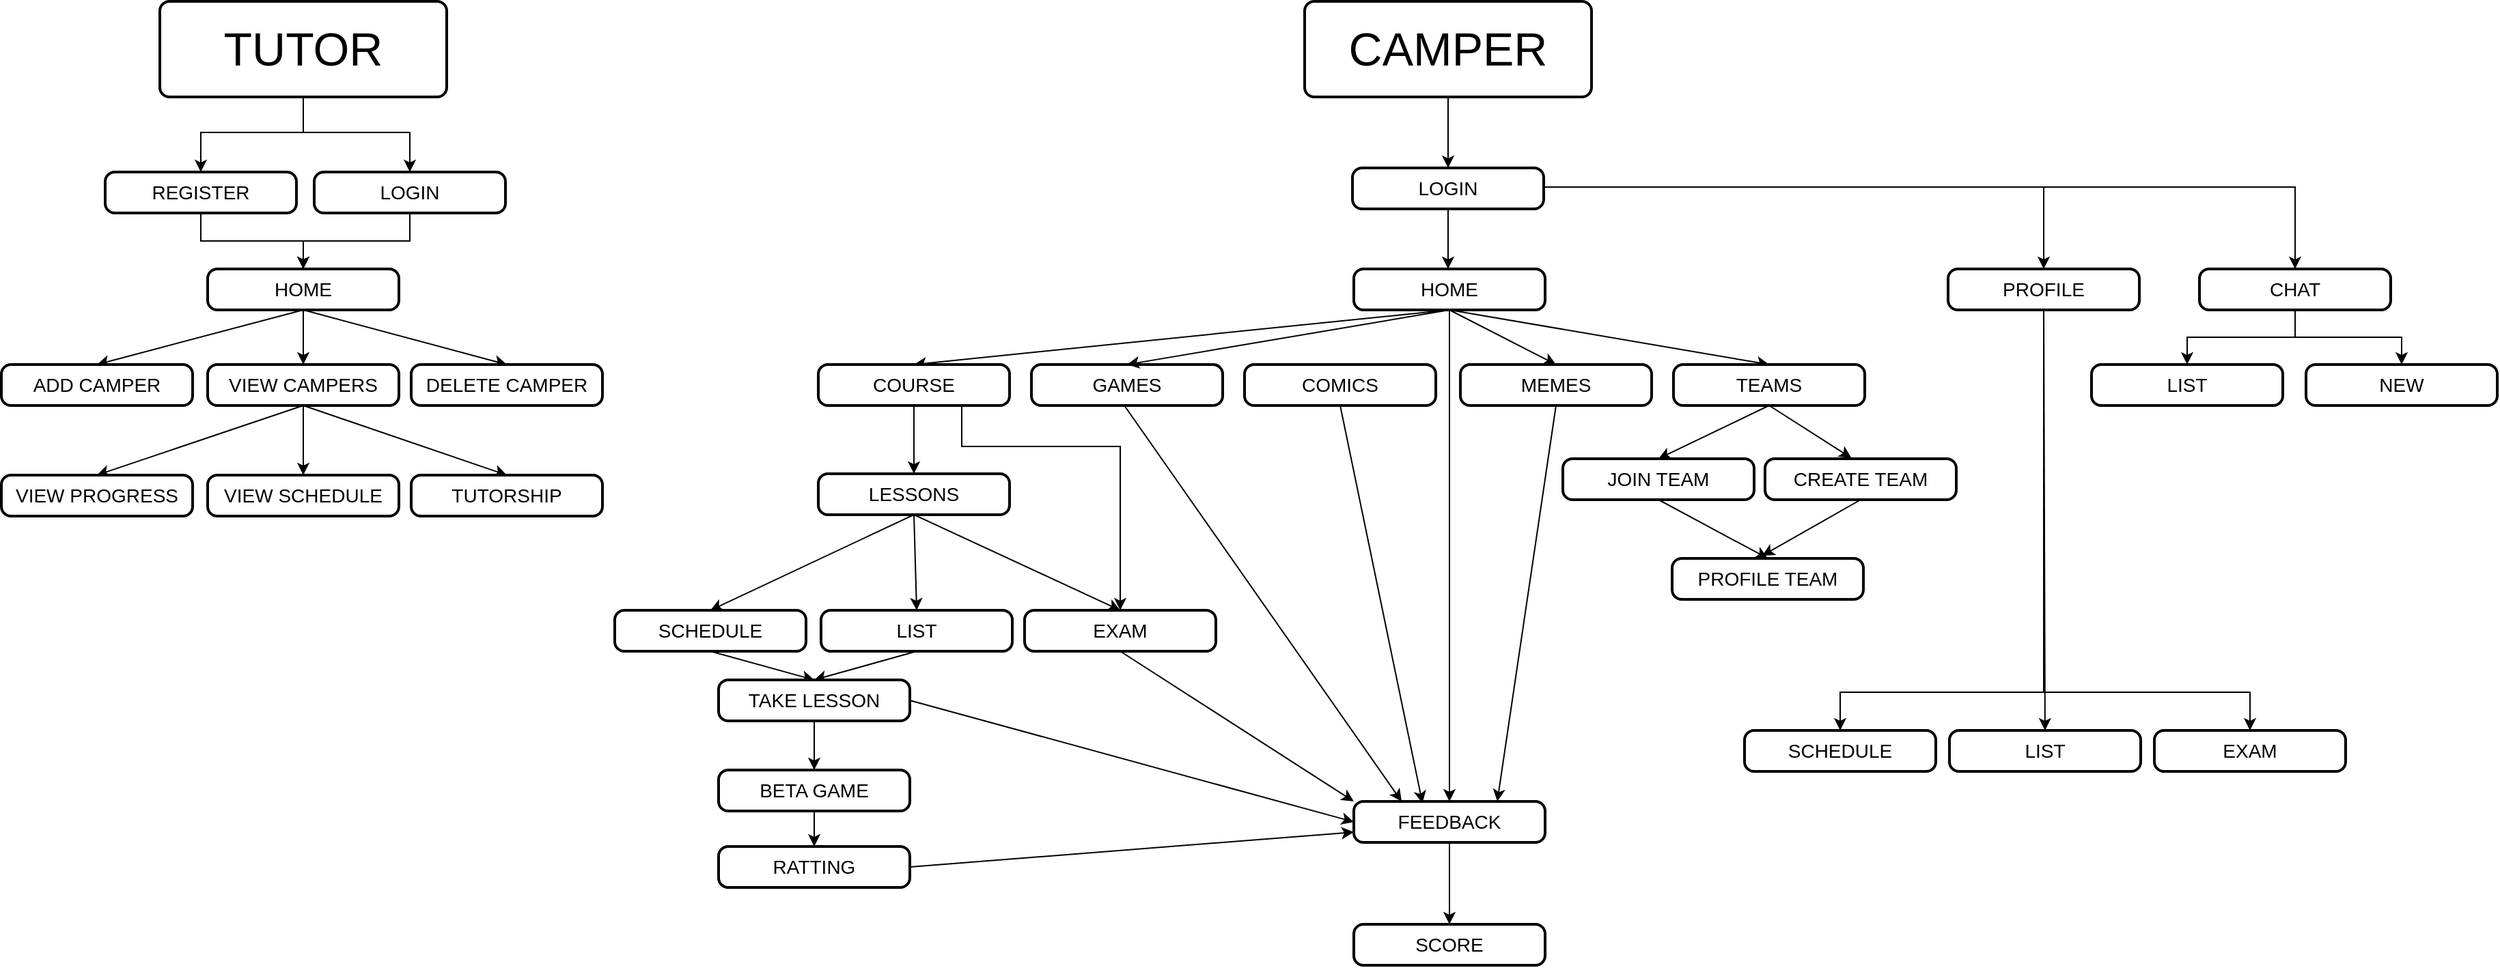 <mxfile version="13.8.0" type="github"><diagram name="Page-1" id="edf60f1a-56cd-e834-aa8a-f176f3a09ee4"><mxGraphModel dx="826" dy="462" grid="1" gridSize="10" guides="1" tooltips="1" connect="1" arrows="1" fold="1" page="1" pageScale="1" pageWidth="1100" pageHeight="850" background="#ffffff" math="0" shadow="0"><root><mxCell id="0"/><mxCell id="1" parent="0"/><mxCell id="gXM7lQSjL1Jpcok_i52--102" style="edgeStyle=none;rounded=0;orthogonalLoop=1;jettySize=auto;html=1;exitX=0.5;exitY=1;exitDx=0;exitDy=0;entryX=0.5;entryY=0;entryDx=0;entryDy=0;" parent="1" source="gXM7lQSjL1Jpcok_i52--44" target="gXM7lQSjL1Jpcok_i52--101" edge="1"><mxGeometry relative="1" as="geometry"/></mxCell><mxCell id="gXM7lQSjL1Jpcok_i52--44" value="&lt;span style=&quot;font-size: 14px&quot;&gt;FEEDBACK&lt;/span&gt;" style="rounded=1;whiteSpace=wrap;html=1;absoluteArcSize=1;arcSize=14;strokeWidth=2;" parent="1" vertex="1"><mxGeometry x="1031" y="690" width="140" height="30" as="geometry"/></mxCell><mxCell id="gXM7lQSjL1Jpcok_i52--64" style="edgeStyle=none;rounded=0;orthogonalLoop=1;jettySize=auto;html=1;exitX=0.5;exitY=1;exitDx=0;exitDy=0;entryX=0.5;entryY=0;entryDx=0;entryDy=0;" parent="1" source="gXM7lQSjL1Jpcok_i52--87" target="gXM7lQSjL1Jpcok_i52--65" edge="1"><mxGeometry relative="1" as="geometry"><mxPoint x="799" y="450" as="targetPoint"/></mxGeometry></mxCell><mxCell id="gXM7lQSjL1Jpcok_i52--74" style="edgeStyle=none;rounded=0;orthogonalLoop=1;jettySize=auto;html=1;exitX=0.5;exitY=1;exitDx=0;exitDy=0;entryX=0.25;entryY=0;entryDx=0;entryDy=0;" parent="1" target="gXM7lQSjL1Jpcok_i52--44" edge="1"><mxGeometry relative="1" as="geometry"><mxPoint x="990" y="680" as="targetPoint"/><mxPoint x="863.0" y="400" as="sourcePoint"/></mxGeometry></mxCell><mxCell id="gXM7lQSjL1Jpcok_i52--50" value="&lt;span style=&quot;font-size: 14px&quot;&gt;GAMES&lt;/span&gt;" style="rounded=1;whiteSpace=wrap;html=1;absoluteArcSize=1;arcSize=14;strokeWidth=2;" parent="1" vertex="1"><mxGeometry x="795" y="370" width="140" height="30" as="geometry"/></mxCell><mxCell id="gXM7lQSjL1Jpcok_i52--11" style="edgeStyle=elbowEdgeStyle;rounded=0;orthogonalLoop=1;jettySize=auto;html=1;exitX=0.5;exitY=1;exitDx=0;exitDy=0;entryX=0.5;entryY=0;entryDx=0;entryDy=0;elbow=vertical;" parent="1" source="gXM7lQSjL1Jpcok_i52--10" target="gXM7lQSjL1Jpcok_i52--12" edge="1"><mxGeometry relative="1" as="geometry"><mxPoint x="262" y="230" as="targetPoint"/><Array as="points"><mxPoint x="327" y="200"/></Array></mxGeometry></mxCell><mxCell id="gXM7lQSjL1Jpcok_i52--29" style="edgeStyle=elbowEdgeStyle;rounded=0;orthogonalLoop=1;jettySize=auto;elbow=vertical;html=1;exitX=0.5;exitY=1;exitDx=0;exitDy=0;" parent="1" source="gXM7lQSjL1Jpcok_i52--10" target="gXM7lQSjL1Jpcok_i52--28" edge="1"><mxGeometry relative="1" as="geometry"><Array as="points"><mxPoint x="340" y="200"/><mxPoint x="300" y="200"/><mxPoint x="290" y="200"/></Array></mxGeometry></mxCell><mxCell id="gXM7lQSjL1Jpcok_i52--10" value="&lt;font style=&quot;font-size: 34px&quot;&gt;TUTOR&lt;/font&gt;" style="rounded=1;whiteSpace=wrap;html=1;absoluteArcSize=1;arcSize=14;strokeWidth=2;" parent="1" vertex="1"><mxGeometry x="157" y="104" width="210" height="70" as="geometry"/></mxCell><mxCell id="gXM7lQSjL1Jpcok_i52--30" style="edgeStyle=elbowEdgeStyle;rounded=0;orthogonalLoop=1;jettySize=auto;elbow=vertical;html=1;exitX=0.5;exitY=1;exitDx=0;exitDy=0;entryX=0.5;entryY=0;entryDx=0;entryDy=0;" parent="1" source="gXM7lQSjL1Jpcok_i52--12" target="gXM7lQSjL1Jpcok_i52--14" edge="1"><mxGeometry relative="1" as="geometry"/></mxCell><mxCell id="gXM7lQSjL1Jpcok_i52--12" value="&lt;font style=&quot;font-size: 14px&quot;&gt;REGISTER&lt;/font&gt;" style="rounded=1;whiteSpace=wrap;html=1;absoluteArcSize=1;arcSize=14;strokeWidth=2;" parent="1" vertex="1"><mxGeometry x="117" y="229" width="140" height="30" as="geometry"/></mxCell><mxCell id="gXM7lQSjL1Jpcok_i52--20" style="edgeStyle=none;rounded=0;orthogonalLoop=1;jettySize=auto;html=1;entryX=0.5;entryY=0;entryDx=0;entryDy=0;" parent="1" source="gXM7lQSjL1Jpcok_i52--14" target="gXM7lQSjL1Jpcok_i52--15" edge="1"><mxGeometry relative="1" as="geometry"/></mxCell><mxCell id="gXM7lQSjL1Jpcok_i52--21" style="edgeStyle=none;rounded=0;orthogonalLoop=1;jettySize=auto;html=1;exitX=0.5;exitY=1;exitDx=0;exitDy=0;entryX=0.5;entryY=0;entryDx=0;entryDy=0;" parent="1" source="gXM7lQSjL1Jpcok_i52--14" target="gXM7lQSjL1Jpcok_i52--16" edge="1"><mxGeometry relative="1" as="geometry"/></mxCell><mxCell id="gXM7lQSjL1Jpcok_i52--22" style="edgeStyle=none;rounded=0;orthogonalLoop=1;jettySize=auto;html=1;exitX=0.5;exitY=1;exitDx=0;exitDy=0;entryX=0.5;entryY=0;entryDx=0;entryDy=0;" parent="1" source="gXM7lQSjL1Jpcok_i52--14" target="gXM7lQSjL1Jpcok_i52--17" edge="1"><mxGeometry relative="1" as="geometry"/></mxCell><mxCell id="gXM7lQSjL1Jpcok_i52--14" value="&lt;span style=&quot;font-size: 14px&quot;&gt;HOME&lt;/span&gt;" style="rounded=1;whiteSpace=wrap;html=1;absoluteArcSize=1;arcSize=14;strokeWidth=2;verticalAlign=middle;" parent="1" vertex="1"><mxGeometry x="192" y="300" width="140" height="30" as="geometry"/></mxCell><mxCell id="gXM7lQSjL1Jpcok_i52--23" style="edgeStyle=none;rounded=0;orthogonalLoop=1;jettySize=auto;html=1;entryX=0.5;entryY=0;entryDx=0;entryDy=0;exitX=0.5;exitY=1;exitDx=0;exitDy=0;" parent="1" source="gXM7lQSjL1Jpcok_i52--15" target="gXM7lQSjL1Jpcok_i52--24" edge="1"><mxGeometry relative="1" as="geometry"><mxPoint x="262" y="450" as="targetPoint"/></mxGeometry></mxCell><mxCell id="gXM7lQSjL1Jpcok_i52--26" style="edgeStyle=none;rounded=0;orthogonalLoop=1;jettySize=auto;html=1;exitX=0.5;exitY=1;exitDx=0;exitDy=0;entryX=0.5;entryY=0;entryDx=0;entryDy=0;" parent="1" source="gXM7lQSjL1Jpcok_i52--15" target="gXM7lQSjL1Jpcok_i52--25" edge="1"><mxGeometry relative="1" as="geometry"/></mxCell><mxCell id="gXM7lQSjL1Jpcok_i52--63" style="edgeStyle=none;rounded=0;orthogonalLoop=1;jettySize=auto;html=1;exitX=0.5;exitY=1;exitDx=0;exitDy=0;entryX=0.5;entryY=0;entryDx=0;entryDy=0;" parent="1" source="gXM7lQSjL1Jpcok_i52--15" target="gXM7lQSjL1Jpcok_i52--56" edge="1"><mxGeometry relative="1" as="geometry"/></mxCell><mxCell id="gXM7lQSjL1Jpcok_i52--15" value="&lt;span style=&quot;font-size: 14px&quot;&gt;VIEW CAMPERS&lt;/span&gt;" style="rounded=1;whiteSpace=wrap;html=1;absoluteArcSize=1;arcSize=14;strokeWidth=2;verticalAlign=middle;" parent="1" vertex="1"><mxGeometry x="192" y="370" width="140" height="30" as="geometry"/></mxCell><mxCell id="gXM7lQSjL1Jpcok_i52--16" value="&lt;span style=&quot;font-size: 14px&quot;&gt;ADD CAMPER&lt;/span&gt;" style="rounded=1;whiteSpace=wrap;html=1;absoluteArcSize=1;arcSize=14;strokeWidth=2;" parent="1" vertex="1"><mxGeometry x="41" y="370" width="140" height="30" as="geometry"/></mxCell><mxCell id="gXM7lQSjL1Jpcok_i52--17" value="&lt;span style=&quot;font-size: 14px&quot;&gt;DELETE CAMPER&lt;/span&gt;" style="rounded=1;whiteSpace=wrap;html=1;absoluteArcSize=1;arcSize=14;strokeWidth=2;" parent="1" vertex="1"><mxGeometry x="341" y="370" width="140" height="30" as="geometry"/></mxCell><mxCell id="gXM7lQSjL1Jpcok_i52--24" value="&lt;span style=&quot;font-size: 14px&quot;&gt;VIEW PROGRESS&lt;/span&gt;" style="rounded=1;whiteSpace=wrap;html=1;absoluteArcSize=1;arcSize=14;strokeWidth=2;verticalAlign=middle;" parent="1" vertex="1"><mxGeometry x="41" y="451" width="140" height="30" as="geometry"/></mxCell><mxCell id="gXM7lQSjL1Jpcok_i52--25" value="&lt;span style=&quot;font-size: 14px&quot;&gt;TUTORSHIP&lt;/span&gt;" style="rounded=1;whiteSpace=wrap;html=1;absoluteArcSize=1;arcSize=14;strokeWidth=2;verticalAlign=middle;" parent="1" vertex="1"><mxGeometry x="341" y="451" width="140" height="30" as="geometry"/></mxCell><mxCell id="gXM7lQSjL1Jpcok_i52--31" style="edgeStyle=elbowEdgeStyle;rounded=0;orthogonalLoop=1;jettySize=auto;elbow=vertical;html=1;exitX=0.5;exitY=1;exitDx=0;exitDy=0;entryX=0.5;entryY=0;entryDx=0;entryDy=0;" parent="1" source="gXM7lQSjL1Jpcok_i52--28" target="gXM7lQSjL1Jpcok_i52--14" edge="1"><mxGeometry relative="1" as="geometry"><mxPoint x="260" y="300" as="targetPoint"/></mxGeometry></mxCell><mxCell id="gXM7lQSjL1Jpcok_i52--28" value="&lt;font style=&quot;font-size: 14px&quot;&gt;LOGIN&lt;/font&gt;" style="rounded=1;whiteSpace=wrap;html=1;absoluteArcSize=1;arcSize=14;strokeWidth=2;" parent="1" vertex="1"><mxGeometry x="270" y="229" width="140" height="30" as="geometry"/></mxCell><mxCell id="gXM7lQSjL1Jpcok_i52--33" style="edgeStyle=elbowEdgeStyle;rounded=0;orthogonalLoop=1;jettySize=auto;elbow=vertical;html=1;exitX=0.5;exitY=1;exitDx=0;exitDy=0;" parent="1" source="gXM7lQSjL1Jpcok_i52--34" target="gXM7lQSjL1Jpcok_i52--49" edge="1"><mxGeometry relative="1" as="geometry"><Array as="points"><mxPoint x="1180" y="200"/><mxPoint x="1140" y="200"/><mxPoint x="1130" y="200"/></Array></mxGeometry></mxCell><mxCell id="gXM7lQSjL1Jpcok_i52--34" value="&lt;font style=&quot;font-size: 34px&quot;&gt;CAMPER&lt;/font&gt;" style="rounded=1;whiteSpace=wrap;html=1;absoluteArcSize=1;arcSize=14;strokeWidth=2;" parent="1" vertex="1"><mxGeometry x="995" y="104" width="210" height="70" as="geometry"/></mxCell><mxCell id="gXM7lQSjL1Jpcok_i52--37" style="edgeStyle=none;rounded=0;orthogonalLoop=1;jettySize=auto;html=1;entryX=0.5;entryY=0;entryDx=0;entryDy=0;exitX=0.5;exitY=1;exitDx=0;exitDy=0;" parent="1" source="gXM7lQSjL1Jpcok_i52--40" target="gXM7lQSjL1Jpcok_i52--43" edge="1"><mxGeometry relative="1" as="geometry"/></mxCell><mxCell id="gXM7lQSjL1Jpcok_i52--38" style="edgeStyle=none;rounded=0;orthogonalLoop=1;jettySize=auto;html=1;exitX=0.5;exitY=1;exitDx=0;exitDy=0;entryX=0.5;entryY=0;entryDx=0;entryDy=0;" parent="1" source="gXM7lQSjL1Jpcok_i52--40" target="gXM7lQSjL1Jpcok_i52--44" edge="1"><mxGeometry relative="1" as="geometry"/></mxCell><mxCell id="gXM7lQSjL1Jpcok_i52--39" style="edgeStyle=none;rounded=0;orthogonalLoop=1;jettySize=auto;html=1;exitX=0.5;exitY=1;exitDx=0;exitDy=0;entryX=0.5;entryY=0;entryDx=0;entryDy=0;" parent="1" source="gXM7lQSjL1Jpcok_i52--40" target="gXM7lQSjL1Jpcok_i52--45" edge="1"><mxGeometry relative="1" as="geometry"/></mxCell><mxCell id="gXM7lQSjL1Jpcok_i52--51" style="rounded=0;orthogonalLoop=1;jettySize=auto;elbow=vertical;html=1;exitX=0.5;exitY=1;exitDx=0;exitDy=0;entryX=0.5;entryY=0;entryDx=0;entryDy=0;" parent="1" source="gXM7lQSjL1Jpcok_i52--40" target="gXM7lQSjL1Jpcok_i52--50" edge="1"><mxGeometry relative="1" as="geometry"/></mxCell><mxCell id="gXM7lQSjL1Jpcok_i52--54" style="edgeStyle=none;rounded=0;orthogonalLoop=1;jettySize=auto;html=1;entryX=0.5;entryY=0;entryDx=0;entryDy=0;" parent="1" target="gXM7lQSjL1Jpcok_i52--53" edge="1"><mxGeometry relative="1" as="geometry"><mxPoint x="1536" y="240" as="sourcePoint"/></mxGeometry></mxCell><mxCell id="gXM7lQSjL1Jpcok_i52--68" style="edgeStyle=none;rounded=0;orthogonalLoop=1;jettySize=auto;html=1;exitX=0.5;exitY=1;exitDx=0;exitDy=0;entryX=0.5;entryY=0;entryDx=0;entryDy=0;" parent="1" source="gXM7lQSjL1Jpcok_i52--40" target="gXM7lQSjL1Jpcok_i52--67" edge="1"><mxGeometry relative="1" as="geometry"/></mxCell><mxCell id="gXM7lQSjL1Jpcok_i52--40" value="&lt;span style=&quot;font-size: 14px&quot;&gt;HOME&lt;/span&gt;" style="rounded=1;whiteSpace=wrap;html=1;absoluteArcSize=1;arcSize=14;strokeWidth=2;verticalAlign=middle;" parent="1" vertex="1"><mxGeometry x="1031" y="300" width="140" height="30" as="geometry"/></mxCell><mxCell id="gXM7lQSjL1Jpcok_i52--97" style="edgeStyle=none;rounded=0;orthogonalLoop=1;jettySize=auto;html=1;exitX=0.5;exitY=1;exitDx=0;exitDy=0;entryX=0.75;entryY=0;entryDx=0;entryDy=0;" parent="1" source="gXM7lQSjL1Jpcok_i52--43" target="gXM7lQSjL1Jpcok_i52--44" edge="1"><mxGeometry relative="1" as="geometry"/></mxCell><mxCell id="gXM7lQSjL1Jpcok_i52--43" value="&lt;span style=&quot;font-size: 14px&quot;&gt;MEMES&lt;/span&gt;" style="rounded=1;whiteSpace=wrap;html=1;absoluteArcSize=1;arcSize=14;strokeWidth=2;verticalAlign=middle;" parent="1" vertex="1"><mxGeometry x="1109" y="370" width="140" height="30" as="geometry"/></mxCell><mxCell id="gXM7lQSjL1Jpcok_i52--82" style="edgeStyle=none;rounded=0;orthogonalLoop=1;jettySize=auto;html=1;exitX=0.5;exitY=1;exitDx=0;exitDy=0;entryX=0.5;entryY=0;entryDx=0;entryDy=0;" parent="1" source="gXM7lQSjL1Jpcok_i52--45" target="gXM7lQSjL1Jpcok_i52--81" edge="1"><mxGeometry relative="1" as="geometry"/></mxCell><mxCell id="gXM7lQSjL1Jpcok_i52--84" style="edgeStyle=none;rounded=0;orthogonalLoop=1;jettySize=auto;html=1;exitX=0.5;exitY=1;exitDx=0;exitDy=0;entryX=0.452;entryY=-0.018;entryDx=0;entryDy=0;entryPerimeter=0;" parent="1" source="gXM7lQSjL1Jpcok_i52--45" target="gXM7lQSjL1Jpcok_i52--83" edge="1"><mxGeometry relative="1" as="geometry"/></mxCell><mxCell id="gXM7lQSjL1Jpcok_i52--45" value="&lt;span style=&quot;font-size: 14px&quot;&gt;TEAMS&lt;/span&gt;" style="rounded=1;whiteSpace=wrap;html=1;absoluteArcSize=1;arcSize=14;strokeWidth=2;" parent="1" vertex="1"><mxGeometry x="1265" y="370" width="140" height="30" as="geometry"/></mxCell><mxCell id="gXM7lQSjL1Jpcok_i52--48" style="edgeStyle=elbowEdgeStyle;rounded=0;orthogonalLoop=1;jettySize=auto;elbow=vertical;html=1;exitX=0.5;exitY=1;exitDx=0;exitDy=0;" parent="1" source="gXM7lQSjL1Jpcok_i52--49" edge="1"><mxGeometry relative="1" as="geometry"><mxPoint x="1100" y="300" as="targetPoint"/></mxGeometry></mxCell><mxCell id="gXM7lQSjL1Jpcok_i52--112" style="edgeStyle=orthogonalEdgeStyle;rounded=0;orthogonalLoop=1;jettySize=auto;html=1;exitX=1;exitY=0.5;exitDx=0;exitDy=0;entryX=0.5;entryY=0;entryDx=0;entryDy=0;" parent="1" source="gXM7lQSjL1Jpcok_i52--49" target="gXM7lQSjL1Jpcok_i52--111" edge="1"><mxGeometry relative="1" as="geometry"><Array as="points"><mxPoint x="1170" y="240"/><mxPoint x="1720" y="240"/></Array></mxGeometry></mxCell><mxCell id="gXM7lQSjL1Jpcok_i52--49" value="&lt;font style=&quot;font-size: 14px&quot;&gt;LOGIN&lt;/font&gt;" style="rounded=1;whiteSpace=wrap;html=1;absoluteArcSize=1;arcSize=14;strokeWidth=2;" parent="1" vertex="1"><mxGeometry x="1030" y="226" width="140" height="30" as="geometry"/></mxCell><mxCell id="kyfAYZM5BdH2XVyo6rza-1" style="edgeStyle=orthogonalEdgeStyle;rounded=0;orthogonalLoop=1;jettySize=auto;html=1;exitX=0.5;exitY=1;exitDx=0;exitDy=0;entryX=0.5;entryY=0;entryDx=0;entryDy=0;" edge="1" parent="1" source="gXM7lQSjL1Jpcok_i52--53" target="kyfAYZM5BdH2XVyo6rza-8"><mxGeometry relative="1" as="geometry"><mxPoint x="1480" y="548" as="targetPoint"/><Array as="points"><mxPoint x="1536" y="610"/><mxPoint x="1387" y="610"/></Array></mxGeometry></mxCell><mxCell id="kyfAYZM5BdH2XVyo6rza-11" style="edgeStyle=none;rounded=0;orthogonalLoop=1;jettySize=auto;html=1;exitX=0.5;exitY=1;exitDx=0;exitDy=0;" edge="1" parent="1" source="gXM7lQSjL1Jpcok_i52--53" target="kyfAYZM5BdH2XVyo6rza-9"><mxGeometry relative="1" as="geometry"/></mxCell><mxCell id="kyfAYZM5BdH2XVyo6rza-12" style="edgeStyle=orthogonalEdgeStyle;rounded=0;orthogonalLoop=1;jettySize=auto;html=1;exitX=0.5;exitY=1;exitDx=0;exitDy=0;entryX=0.5;entryY=0;entryDx=0;entryDy=0;" edge="1" parent="1" source="gXM7lQSjL1Jpcok_i52--53" target="kyfAYZM5BdH2XVyo6rza-10"><mxGeometry relative="1" as="geometry"><Array as="points"><mxPoint x="1536" y="610"/><mxPoint x="1687" y="610"/></Array></mxGeometry></mxCell><mxCell id="gXM7lQSjL1Jpcok_i52--53" value="&lt;span style=&quot;font-size: 14px&quot;&gt;PROFILE&lt;/span&gt;" style="rounded=1;whiteSpace=wrap;html=1;absoluteArcSize=1;arcSize=14;strokeWidth=2;" parent="1" vertex="1"><mxGeometry x="1466" y="300.0" width="140" height="30" as="geometry"/></mxCell><mxCell id="gXM7lQSjL1Jpcok_i52--56" value="&lt;span style=&quot;font-size: 14px&quot;&gt;VIEW SCHEDULE&lt;/span&gt;" style="rounded=1;whiteSpace=wrap;html=1;absoluteArcSize=1;arcSize=14;strokeWidth=2;verticalAlign=middle;" parent="1" vertex="1"><mxGeometry x="192" y="451" width="140" height="30" as="geometry"/></mxCell><mxCell id="gXM7lQSjL1Jpcok_i52--71" style="edgeStyle=none;rounded=0;orthogonalLoop=1;jettySize=auto;html=1;exitX=0.5;exitY=1;exitDx=0;exitDy=0;entryX=0.5;entryY=0;entryDx=0;entryDy=0;" parent="1" source="gXM7lQSjL1Jpcok_i52--65" target="gXM7lQSjL1Jpcok_i52--70" edge="1"><mxGeometry relative="1" as="geometry"/></mxCell><mxCell id="gXM7lQSjL1Jpcok_i52--65" value="&lt;span style=&quot;font-size: 14px&quot;&gt;SCHEDULE&lt;/span&gt;" style="rounded=1;whiteSpace=wrap;html=1;absoluteArcSize=1;arcSize=14;strokeWidth=2;" parent="1" vertex="1"><mxGeometry x="490" y="550" width="140" height="30" as="geometry"/></mxCell><mxCell id="gXM7lQSjL1Jpcok_i52--72" style="edgeStyle=none;rounded=0;orthogonalLoop=1;jettySize=auto;html=1;exitX=0.5;exitY=1;exitDx=0;exitDy=0;entryX=0.5;entryY=0;entryDx=0;entryDy=0;" parent="1" source="gXM7lQSjL1Jpcok_i52--66" target="gXM7lQSjL1Jpcok_i52--70" edge="1"><mxGeometry relative="1" as="geometry"/></mxCell><mxCell id="gXM7lQSjL1Jpcok_i52--66" value="&lt;span style=&quot;font-size: 14px&quot;&gt;LIST&lt;/span&gt;" style="rounded=1;whiteSpace=wrap;html=1;absoluteArcSize=1;arcSize=14;strokeWidth=2;" parent="1" vertex="1"><mxGeometry x="641" y="550" width="140" height="30" as="geometry"/></mxCell><mxCell id="gXM7lQSjL1Jpcok_i52--69" style="edgeStyle=none;rounded=0;orthogonalLoop=1;jettySize=auto;html=1;exitX=0.5;exitY=1;exitDx=0;exitDy=0;entryX=0.5;entryY=0;entryDx=0;entryDy=0;" parent="1" source="gXM7lQSjL1Jpcok_i52--87" target="gXM7lQSjL1Jpcok_i52--66" edge="1"><mxGeometry relative="1" as="geometry"/></mxCell><mxCell id="gXM7lQSjL1Jpcok_i52--91" style="edgeStyle=orthogonalEdgeStyle;rounded=0;orthogonalLoop=1;jettySize=auto;html=1;exitX=0.75;exitY=1;exitDx=0;exitDy=0;" parent="1" source="gXM7lQSjL1Jpcok_i52--67" target="gXM7lQSjL1Jpcok_i52--89" edge="1"><mxGeometry relative="1" as="geometry"><Array as="points"><mxPoint x="744" y="430"/><mxPoint x="860" y="430"/></Array></mxGeometry></mxCell><mxCell id="gXM7lQSjL1Jpcok_i52--67" value="&lt;span style=&quot;font-size: 14px&quot;&gt;COURSE&lt;/span&gt;" style="rounded=1;whiteSpace=wrap;html=1;absoluteArcSize=1;arcSize=14;strokeWidth=2;verticalAlign=middle;" parent="1" vertex="1"><mxGeometry x="639" y="370" width="140" height="30" as="geometry"/></mxCell><mxCell id="gXM7lQSjL1Jpcok_i52--78" style="edgeStyle=none;rounded=0;orthogonalLoop=1;jettySize=auto;html=1;exitX=0.5;exitY=1;exitDx=0;exitDy=0;entryX=0.5;entryY=0;entryDx=0;entryDy=0;" parent="1" source="gXM7lQSjL1Jpcok_i52--70" target="gXM7lQSjL1Jpcok_i52--77" edge="1"><mxGeometry relative="1" as="geometry"/></mxCell><mxCell id="gXM7lQSjL1Jpcok_i52--99" style="edgeStyle=none;rounded=0;orthogonalLoop=1;jettySize=auto;html=1;exitX=1;exitY=0.5;exitDx=0;exitDy=0;entryX=0;entryY=0.5;entryDx=0;entryDy=0;" parent="1" source="gXM7lQSjL1Jpcok_i52--70" target="gXM7lQSjL1Jpcok_i52--44" edge="1"><mxGeometry relative="1" as="geometry"/></mxCell><mxCell id="gXM7lQSjL1Jpcok_i52--70" value="&lt;span style=&quot;font-size: 14px&quot;&gt;TAKE LESSON&lt;/span&gt;" style="rounded=1;whiteSpace=wrap;html=1;absoluteArcSize=1;arcSize=14;strokeWidth=2;" parent="1" vertex="1"><mxGeometry x="566" y="601" width="140" height="30" as="geometry"/></mxCell><mxCell id="gXM7lQSjL1Jpcok_i52--80" style="edgeStyle=none;rounded=0;orthogonalLoop=1;jettySize=auto;html=1;exitX=0.5;exitY=1;exitDx=0;exitDy=0;entryX=0.5;entryY=0;entryDx=0;entryDy=0;" parent="1" source="gXM7lQSjL1Jpcok_i52--77" target="gXM7lQSjL1Jpcok_i52--79" edge="1"><mxGeometry relative="1" as="geometry"/></mxCell><mxCell id="gXM7lQSjL1Jpcok_i52--77" value="&lt;span style=&quot;font-size: 14px&quot;&gt;BETA GAME&lt;/span&gt;" style="rounded=1;whiteSpace=wrap;html=1;absoluteArcSize=1;arcSize=14;strokeWidth=2;" parent="1" vertex="1"><mxGeometry x="566" y="667" width="140" height="30" as="geometry"/></mxCell><mxCell id="gXM7lQSjL1Jpcok_i52--100" style="edgeStyle=none;rounded=0;orthogonalLoop=1;jettySize=auto;html=1;exitX=1;exitY=0.5;exitDx=0;exitDy=0;entryX=0;entryY=0.75;entryDx=0;entryDy=0;" parent="1" source="gXM7lQSjL1Jpcok_i52--79" target="gXM7lQSjL1Jpcok_i52--44" edge="1"><mxGeometry relative="1" as="geometry"/></mxCell><mxCell id="gXM7lQSjL1Jpcok_i52--79" value="&lt;span style=&quot;font-size: 14px&quot;&gt;RATTING&lt;/span&gt;" style="rounded=1;whiteSpace=wrap;html=1;absoluteArcSize=1;arcSize=14;strokeWidth=2;" parent="1" vertex="1"><mxGeometry x="566" y="723" width="140" height="30" as="geometry"/></mxCell><mxCell id="gXM7lQSjL1Jpcok_i52--108" style="edgeStyle=none;rounded=0;orthogonalLoop=1;jettySize=auto;html=1;exitX=0.5;exitY=1;exitDx=0;exitDy=0;entryX=0.5;entryY=0;entryDx=0;entryDy=0;" parent="1" source="gXM7lQSjL1Jpcok_i52--81" target="gXM7lQSjL1Jpcok_i52--104" edge="1"><mxGeometry relative="1" as="geometry"/></mxCell><mxCell id="gXM7lQSjL1Jpcok_i52--81" value="&lt;span style=&quot;font-size: 14px&quot;&gt;JOIN TEAM&lt;/span&gt;" style="rounded=1;whiteSpace=wrap;html=1;absoluteArcSize=1;arcSize=14;strokeWidth=2;" parent="1" vertex="1"><mxGeometry x="1184" y="439" width="140" height="30" as="geometry"/></mxCell><mxCell id="gXM7lQSjL1Jpcok_i52--109" style="edgeStyle=none;rounded=0;orthogonalLoop=1;jettySize=auto;html=1;exitX=0.5;exitY=1;exitDx=0;exitDy=0;" parent="1" source="gXM7lQSjL1Jpcok_i52--83" edge="1"><mxGeometry relative="1" as="geometry"><mxPoint x="1330" y="510" as="targetPoint"/></mxGeometry></mxCell><mxCell id="gXM7lQSjL1Jpcok_i52--83" value="&lt;span style=&quot;font-size: 14px&quot;&gt;CREATE TEAM&lt;/span&gt;" style="rounded=1;whiteSpace=wrap;html=1;absoluteArcSize=1;arcSize=14;strokeWidth=2;" parent="1" vertex="1"><mxGeometry x="1332" y="439" width="140" height="30" as="geometry"/></mxCell><mxCell id="gXM7lQSjL1Jpcok_i52--88" value="" style="edgeStyle=none;rounded=0;orthogonalLoop=1;jettySize=auto;html=1;" parent="1" source="gXM7lQSjL1Jpcok_i52--67" target="gXM7lQSjL1Jpcok_i52--87" edge="1"><mxGeometry relative="1" as="geometry"/></mxCell><mxCell id="gXM7lQSjL1Jpcok_i52--90" style="edgeStyle=none;rounded=0;orthogonalLoop=1;jettySize=auto;html=1;exitX=0.5;exitY=1;exitDx=0;exitDy=0;entryX=0.5;entryY=0;entryDx=0;entryDy=0;" parent="1" source="gXM7lQSjL1Jpcok_i52--87" target="gXM7lQSjL1Jpcok_i52--89" edge="1"><mxGeometry relative="1" as="geometry"/></mxCell><mxCell id="gXM7lQSjL1Jpcok_i52--87" value="&lt;span style=&quot;font-size: 14px&quot;&gt;LESSONS&lt;/span&gt;" style="rounded=1;whiteSpace=wrap;html=1;absoluteArcSize=1;arcSize=14;strokeWidth=2;verticalAlign=middle;" parent="1" vertex="1"><mxGeometry x="639" y="450" width="140" height="30" as="geometry"/></mxCell><mxCell id="gXM7lQSjL1Jpcok_i52--98" style="edgeStyle=none;rounded=0;orthogonalLoop=1;jettySize=auto;html=1;exitX=0.5;exitY=1;exitDx=0;exitDy=0;entryX=0;entryY=0;entryDx=0;entryDy=0;" parent="1" source="gXM7lQSjL1Jpcok_i52--89" target="gXM7lQSjL1Jpcok_i52--44" edge="1"><mxGeometry relative="1" as="geometry"/></mxCell><mxCell id="gXM7lQSjL1Jpcok_i52--89" value="&lt;span style=&quot;font-size: 14px&quot;&gt;EXAM&lt;/span&gt;" style="rounded=1;whiteSpace=wrap;html=1;absoluteArcSize=1;arcSize=14;strokeWidth=2;" parent="1" vertex="1"><mxGeometry x="790" y="550" width="140" height="30" as="geometry"/></mxCell><mxCell id="gXM7lQSjL1Jpcok_i52--96" style="edgeStyle=none;rounded=0;orthogonalLoop=1;jettySize=auto;html=1;exitX=0.5;exitY=1;exitDx=0;exitDy=0;entryX=0.359;entryY=0.043;entryDx=0;entryDy=0;entryPerimeter=0;" parent="1" source="gXM7lQSjL1Jpcok_i52--94" target="gXM7lQSjL1Jpcok_i52--44" edge="1"><mxGeometry relative="1" as="geometry"/></mxCell><mxCell id="gXM7lQSjL1Jpcok_i52--94" value="&lt;span style=&quot;font-size: 14px&quot;&gt;COMICS&lt;/span&gt;" style="rounded=1;whiteSpace=wrap;html=1;absoluteArcSize=1;arcSize=14;strokeWidth=2;" parent="1" vertex="1"><mxGeometry x="951" y="370" width="140" height="30" as="geometry"/></mxCell><mxCell id="gXM7lQSjL1Jpcok_i52--101" value="&lt;span style=&quot;font-size: 14px&quot;&gt;SCORE&lt;/span&gt;" style="rounded=1;whiteSpace=wrap;html=1;absoluteArcSize=1;arcSize=14;strokeWidth=2;" parent="1" vertex="1"><mxGeometry x="1031.0" y="780" width="140" height="30" as="geometry"/></mxCell><mxCell id="gXM7lQSjL1Jpcok_i52--104" value="&lt;span style=&quot;font-size: 14px&quot;&gt;PROFILE TEAM&lt;/span&gt;" style="rounded=1;whiteSpace=wrap;html=1;absoluteArcSize=1;arcSize=14;strokeWidth=2;" parent="1" vertex="1"><mxGeometry x="1264" y="512" width="140" height="30" as="geometry"/></mxCell><mxCell id="gXM7lQSjL1Jpcok_i52--122" style="edgeStyle=orthogonalEdgeStyle;rounded=0;orthogonalLoop=1;jettySize=auto;html=1;exitX=0.5;exitY=1;exitDx=0;exitDy=0;entryX=0.5;entryY=0;entryDx=0;entryDy=0;" parent="1" source="gXM7lQSjL1Jpcok_i52--111" target="gXM7lQSjL1Jpcok_i52--115" edge="1"><mxGeometry relative="1" as="geometry"/></mxCell><mxCell id="gXM7lQSjL1Jpcok_i52--123" style="edgeStyle=orthogonalEdgeStyle;rounded=0;orthogonalLoop=1;jettySize=auto;html=1;exitX=0.5;exitY=1;exitDx=0;exitDy=0;entryX=0.5;entryY=0;entryDx=0;entryDy=0;" parent="1" source="gXM7lQSjL1Jpcok_i52--111" target="gXM7lQSjL1Jpcok_i52--116" edge="1"><mxGeometry relative="1" as="geometry"/></mxCell><mxCell id="gXM7lQSjL1Jpcok_i52--111" value="&lt;span style=&quot;font-size: 14px&quot;&gt;CHAT&lt;/span&gt;" style="rounded=1;whiteSpace=wrap;html=1;absoluteArcSize=1;arcSize=14;strokeWidth=2;verticalAlign=middle;" parent="1" vertex="1"><mxGeometry x="1650" y="300.0" width="140" height="30" as="geometry"/></mxCell><mxCell id="gXM7lQSjL1Jpcok_i52--115" value="&lt;span style=&quot;font-size: 14px&quot;&gt;LIST&lt;/span&gt;" style="rounded=1;whiteSpace=wrap;html=1;absoluteArcSize=1;arcSize=14;strokeWidth=2;" parent="1" vertex="1"><mxGeometry x="1571" y="370" width="140" height="30" as="geometry"/></mxCell><mxCell id="gXM7lQSjL1Jpcok_i52--116" value="&lt;span style=&quot;font-size: 14px&quot;&gt;NEW&lt;/span&gt;" style="rounded=1;whiteSpace=wrap;html=1;absoluteArcSize=1;arcSize=14;strokeWidth=2;" parent="1" vertex="1"><mxGeometry x="1728" y="370" width="140" height="30" as="geometry"/></mxCell><mxCell id="kyfAYZM5BdH2XVyo6rza-8" value="&lt;span style=&quot;font-size: 14px&quot;&gt;SCHEDULE&lt;/span&gt;" style="rounded=1;whiteSpace=wrap;html=1;absoluteArcSize=1;arcSize=14;strokeWidth=2;" vertex="1" parent="1"><mxGeometry x="1317" y="638" width="140" height="30" as="geometry"/></mxCell><mxCell id="kyfAYZM5BdH2XVyo6rza-9" value="&lt;span style=&quot;font-size: 14px&quot;&gt;LIST&lt;/span&gt;" style="rounded=1;whiteSpace=wrap;html=1;absoluteArcSize=1;arcSize=14;strokeWidth=2;" vertex="1" parent="1"><mxGeometry x="1467" y="638" width="140" height="30" as="geometry"/></mxCell><mxCell id="kyfAYZM5BdH2XVyo6rza-10" value="&lt;span style=&quot;font-size: 14px&quot;&gt;EXAM&lt;/span&gt;" style="rounded=1;whiteSpace=wrap;html=1;absoluteArcSize=1;arcSize=14;strokeWidth=2;" vertex="1" parent="1"><mxGeometry x="1617" y="638" width="140" height="30" as="geometry"/></mxCell></root></mxGraphModel></diagram></mxfile>